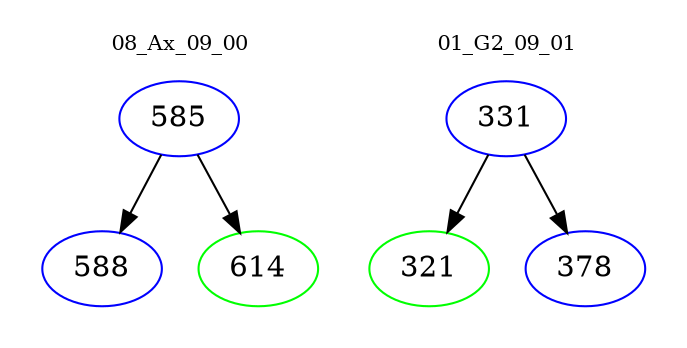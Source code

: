 digraph{
subgraph cluster_0 {
color = white
label = "08_Ax_09_00";
fontsize=10;
T0_585 [label="585", color="blue"]
T0_585 -> T0_588 [color="black"]
T0_588 [label="588", color="blue"]
T0_585 -> T0_614 [color="black"]
T0_614 [label="614", color="green"]
}
subgraph cluster_1 {
color = white
label = "01_G2_09_01";
fontsize=10;
T1_331 [label="331", color="blue"]
T1_331 -> T1_321 [color="black"]
T1_321 [label="321", color="green"]
T1_331 -> T1_378 [color="black"]
T1_378 [label="378", color="blue"]
}
}
